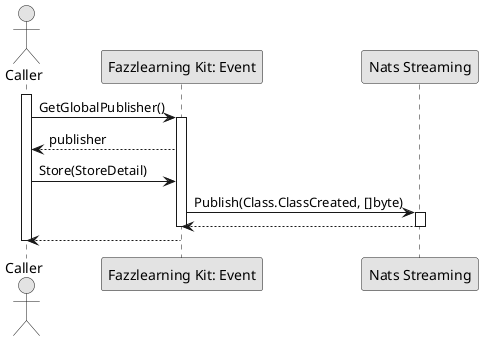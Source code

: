 @startuml PublishClassCreated

skinparam ConditionStyle hline
skinparam Monochrome true
skinparam Shadowing false

actor Caller
participant "Fazzlearning Kit: Event" as FazzlearningKitEvent
participant "Nats Streaming" as NatsStreaming

activate Caller

Caller->FazzlearningKitEvent: GetGlobalPublisher()
activate FazzlearningKitEvent
FazzlearningKitEvent-->Caller: publisher
Caller->FazzlearningKitEvent: Store(StoreDetail)
FazzlearningKitEvent->NatsStreaming: Publish(Class.ClassCreated, []byte)
activate NatsStreaming
NatsStreaming-->FazzlearningKitEvent
deactivate NatsStreaming
deactivate FazzlearningKitEvent
FazzlearningKitEvent-->Caller

deactivate Caller

@enduml